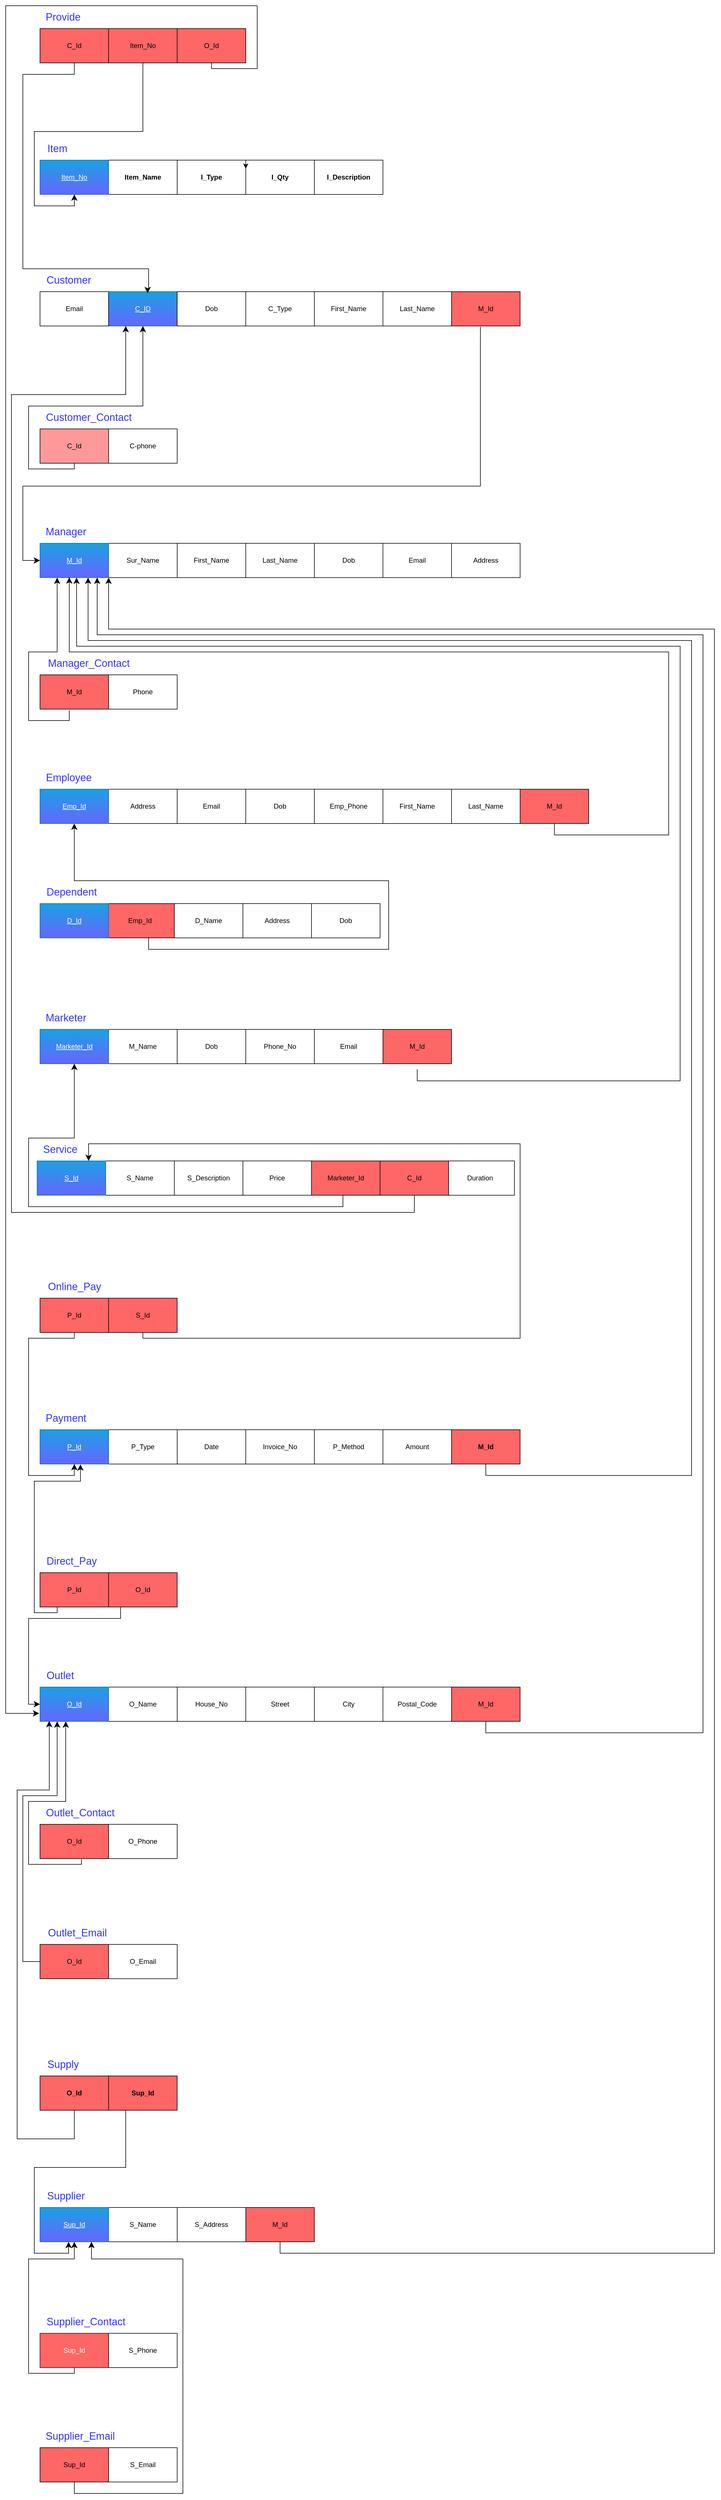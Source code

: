 <mxfile version="21.6.8" type="device">
  <diagram name="Page-1" id="z6FV8i_VW9xcOQngMTFC">
    <mxGraphModel dx="1577" dy="2951" grid="1" gridSize="10" guides="1" tooltips="1" connect="1" arrows="1" fold="1" page="1" pageScale="1" pageWidth="850" pageHeight="1100" math="0" shadow="0">
      <root>
        <mxCell id="0" />
        <mxCell id="1" parent="0" />
        <mxCell id="iODqSjRYQpv7o8orPfvo-1" value="Item_No" style="rounded=0;whiteSpace=wrap;html=1;fillColor=#FF6666;" parent="1" vertex="1">
          <mxGeometry x="280" y="-2100" width="120" height="60" as="geometry" />
        </mxCell>
        <mxCell id="iODqSjRYQpv7o8orPfvo-2" value="O_Id" style="rounded=0;whiteSpace=wrap;html=1;fillColor=#FF6666;" parent="1" vertex="1">
          <mxGeometry x="400" y="-2100" width="120" height="60" as="geometry" />
        </mxCell>
        <mxCell id="iODqSjRYQpv7o8orPfvo-3" value="C_Id" style="rounded=0;whiteSpace=wrap;html=1;fillColor=#FF6666;" parent="1" vertex="1">
          <mxGeometry x="160" y="-2100" width="120" height="60" as="geometry" />
        </mxCell>
        <mxCell id="iODqSjRYQpv7o8orPfvo-4" value="&lt;font color=&quot;#3333ff&quot; style=&quot;font-size: 18px;&quot;&gt;Provide&lt;/font&gt;" style="text;html=1;align=center;verticalAlign=middle;resizable=0;points=[];autosize=1;strokeColor=none;fillColor=none;" parent="1" vertex="1">
          <mxGeometry x="160" y="-2140" width="80" height="40" as="geometry" />
        </mxCell>
        <mxCell id="iODqSjRYQpv7o8orPfvo-5" value="Item_Name" style="rounded=0;whiteSpace=wrap;html=1;fontStyle=1" parent="1" vertex="1">
          <mxGeometry x="280" y="-1870" width="120" height="60" as="geometry" />
        </mxCell>
        <mxCell id="iODqSjRYQpv7o8orPfvo-6" value="I_Type" style="rounded=0;whiteSpace=wrap;html=1;fontStyle=1" parent="1" vertex="1">
          <mxGeometry x="400" y="-1870" width="120" height="60" as="geometry" />
        </mxCell>
        <mxCell id="iODqSjRYQpv7o8orPfvo-7" value="I_Qty" style="rounded=0;whiteSpace=wrap;html=1;fontStyle=1" parent="1" vertex="1">
          <mxGeometry x="520" y="-1870" width="120" height="60" as="geometry" />
        </mxCell>
        <mxCell id="iODqSjRYQpv7o8orPfvo-8" value="I_Description" style="rounded=0;whiteSpace=wrap;html=1;fontStyle=1" parent="1" vertex="1">
          <mxGeometry x="640" y="-1870" width="120" height="60" as="geometry" />
        </mxCell>
        <mxCell id="iODqSjRYQpv7o8orPfvo-9" style="edgeStyle=orthogonalEdgeStyle;rounded=0;orthogonalLoop=1;jettySize=auto;html=1;exitX=1;exitY=0;exitDx=0;exitDy=0;entryX=1;entryY=0.25;entryDx=0;entryDy=0;" parent="1" source="iODqSjRYQpv7o8orPfvo-6" target="iODqSjRYQpv7o8orPfvo-6" edge="1">
          <mxGeometry relative="1" as="geometry" />
        </mxCell>
        <mxCell id="iODqSjRYQpv7o8orPfvo-10" value="Item_No" style="rounded=0;whiteSpace=wrap;html=1;fillColor=#1ba1e2;fontColor=#ffffff;strokeColor=#006EAF;gradientColor=#6666FF;fontStyle=4" parent="1" vertex="1">
          <mxGeometry x="160" y="-1870" width="120" height="60" as="geometry" />
        </mxCell>
        <mxCell id="iODqSjRYQpv7o8orPfvo-11" value="&lt;font color=&quot;#3333ff&quot; style=&quot;font-size: 18px;&quot;&gt;Item&lt;/font&gt;" style="text;html=1;align=center;verticalAlign=middle;resizable=0;points=[];autosize=1;strokeColor=none;fillColor=none;" parent="1" vertex="1">
          <mxGeometry x="160" y="-1910" width="60" height="40" as="geometry" />
        </mxCell>
        <mxCell id="iODqSjRYQpv7o8orPfvo-12" value="C_ID" style="rounded=0;whiteSpace=wrap;html=1;fillColor=#1ba1e2;fontColor=#ffffff;strokeColor=#006EAF;gradientColor=#6666FF;fontStyle=4" parent="1" vertex="1">
          <mxGeometry x="280" y="-1640" width="120" height="60" as="geometry" />
        </mxCell>
        <mxCell id="iODqSjRYQpv7o8orPfvo-13" value="Email" style="rounded=0;whiteSpace=wrap;html=1;" parent="1" vertex="1">
          <mxGeometry x="160" y="-1640" width="120" height="60" as="geometry" />
        </mxCell>
        <mxCell id="iODqSjRYQpv7o8orPfvo-14" value="Dob" style="rounded=0;whiteSpace=wrap;html=1;" parent="1" vertex="1">
          <mxGeometry x="400" y="-1640" width="120" height="60" as="geometry" />
        </mxCell>
        <mxCell id="iODqSjRYQpv7o8orPfvo-15" value="C_Type" style="rounded=0;whiteSpace=wrap;html=1;" parent="1" vertex="1">
          <mxGeometry x="520" y="-1640" width="120" height="60" as="geometry" />
        </mxCell>
        <mxCell id="iODqSjRYQpv7o8orPfvo-16" value="First_Name" style="rounded=0;whiteSpace=wrap;html=1;" parent="1" vertex="1">
          <mxGeometry x="640" y="-1640" width="120" height="60" as="geometry" />
        </mxCell>
        <mxCell id="iODqSjRYQpv7o8orPfvo-17" value="Last_Name" style="rounded=0;whiteSpace=wrap;html=1;" parent="1" vertex="1">
          <mxGeometry x="760" y="-1640" width="120" height="60" as="geometry" />
        </mxCell>
        <mxCell id="iODqSjRYQpv7o8orPfvo-18" value="M_Id" style="rounded=0;whiteSpace=wrap;html=1;fillColor=#FF6666;" parent="1" vertex="1">
          <mxGeometry x="880" y="-1640" width="120" height="60" as="geometry" />
        </mxCell>
        <mxCell id="iODqSjRYQpv7o8orPfvo-19" value="&lt;font color=&quot;#3333ff&quot; style=&quot;font-size: 18px;&quot;&gt;Customer&lt;/font&gt;" style="text;html=1;align=center;verticalAlign=middle;resizable=0;points=[];autosize=1;strokeColor=none;fillColor=none;" parent="1" vertex="1">
          <mxGeometry x="160" y="-1680" width="100" height="40" as="geometry" />
        </mxCell>
        <mxCell id="iODqSjRYQpv7o8orPfvo-20" value="C-phone" style="rounded=0;whiteSpace=wrap;html=1;" parent="1" vertex="1">
          <mxGeometry x="280" y="-1400" width="120" height="60" as="geometry" />
        </mxCell>
        <mxCell id="iODqSjRYQpv7o8orPfvo-21" value="&lt;font color=&quot;#3333ff&quot; style=&quot;font-size: 18px;&quot;&gt;Customer_Contact&lt;/font&gt;" style="text;html=1;align=center;verticalAlign=middle;resizable=0;points=[];autosize=1;strokeColor=none;fillColor=none;" parent="1" vertex="1">
          <mxGeometry x="160" y="-1440" width="170" height="40" as="geometry" />
        </mxCell>
        <mxCell id="iODqSjRYQpv7o8orPfvo-22" value="C_Id" style="rounded=0;whiteSpace=wrap;html=1;fillColor=#FF9999;" parent="1" vertex="1">
          <mxGeometry x="160" y="-1400" width="120" height="60" as="geometry" />
        </mxCell>
        <mxCell id="iODqSjRYQpv7o8orPfvo-23" value="Sur_Name" style="rounded=0;whiteSpace=wrap;html=1;" parent="1" vertex="1">
          <mxGeometry x="280" y="-1200" width="120" height="60" as="geometry" />
        </mxCell>
        <mxCell id="iODqSjRYQpv7o8orPfvo-24" value="First_Name" style="rounded=0;whiteSpace=wrap;html=1;" parent="1" vertex="1">
          <mxGeometry x="400" y="-1200" width="120" height="60" as="geometry" />
        </mxCell>
        <mxCell id="iODqSjRYQpv7o8orPfvo-25" value="Last_Name" style="rounded=0;whiteSpace=wrap;html=1;" parent="1" vertex="1">
          <mxGeometry x="520" y="-1200" width="120" height="60" as="geometry" />
        </mxCell>
        <mxCell id="iODqSjRYQpv7o8orPfvo-26" value="Dob" style="rounded=0;whiteSpace=wrap;html=1;" parent="1" vertex="1">
          <mxGeometry x="640" y="-1200" width="120" height="60" as="geometry" />
        </mxCell>
        <mxCell id="iODqSjRYQpv7o8orPfvo-27" value="Email" style="rounded=0;whiteSpace=wrap;html=1;" parent="1" vertex="1">
          <mxGeometry x="760" y="-1200" width="120" height="60" as="geometry" />
        </mxCell>
        <mxCell id="iODqSjRYQpv7o8orPfvo-28" value="Address" style="rounded=0;whiteSpace=wrap;html=1;" parent="1" vertex="1">
          <mxGeometry x="880" y="-1200" width="120" height="60" as="geometry" />
        </mxCell>
        <mxCell id="iODqSjRYQpv7o8orPfvo-29" value="&lt;font color=&quot;#3333ff&quot; style=&quot;font-size: 18px;&quot;&gt;Manager&lt;/font&gt;" style="text;html=1;align=center;verticalAlign=middle;resizable=0;points=[];autosize=1;strokeColor=none;fillColor=none;" parent="1" vertex="1">
          <mxGeometry x="160" y="-1240" width="90" height="40" as="geometry" />
        </mxCell>
        <mxCell id="iODqSjRYQpv7o8orPfvo-30" value="M_Id" style="rounded=0;whiteSpace=wrap;html=1;fillColor=#1ba1e2;fontColor=#ffffff;strokeColor=#006EAF;gradientColor=#6666FF;fontStyle=4" parent="1" vertex="1">
          <mxGeometry x="160" y="-1200" width="120" height="60" as="geometry" />
        </mxCell>
        <mxCell id="iODqSjRYQpv7o8orPfvo-31" value="Phone" style="rounded=0;whiteSpace=wrap;html=1;" parent="1" vertex="1">
          <mxGeometry x="280" y="-970" width="120" height="60" as="geometry" />
        </mxCell>
        <mxCell id="iODqSjRYQpv7o8orPfvo-32" value="M_Id" style="rounded=0;whiteSpace=wrap;html=1;fillColor=#FF6666;" parent="1" vertex="1">
          <mxGeometry x="160" y="-970" width="120" height="60" as="geometry" />
        </mxCell>
        <mxCell id="iODqSjRYQpv7o8orPfvo-33" value="&lt;font color=&quot;#3333ff&quot; style=&quot;font-size: 18px;&quot;&gt;Manager_Contact&lt;/font&gt;" style="text;html=1;align=center;verticalAlign=middle;resizable=0;points=[];autosize=1;strokeColor=none;fillColor=none;" parent="1" vertex="1">
          <mxGeometry x="160" y="-1010" width="170" height="40" as="geometry" />
        </mxCell>
        <mxCell id="iODqSjRYQpv7o8orPfvo-34" value="Emp_Id" style="rounded=0;whiteSpace=wrap;html=1;fillColor=#FF6666;" parent="1" vertex="1">
          <mxGeometry x="275" y="-570" width="120" height="60" as="geometry" />
        </mxCell>
        <mxCell id="iODqSjRYQpv7o8orPfvo-35" value="D_Name" style="rounded=0;whiteSpace=wrap;html=1;" parent="1" vertex="1">
          <mxGeometry x="395" y="-570" width="120" height="60" as="geometry" />
        </mxCell>
        <mxCell id="iODqSjRYQpv7o8orPfvo-36" value="Address" style="rounded=0;whiteSpace=wrap;html=1;" parent="1" vertex="1">
          <mxGeometry x="515" y="-570" width="120" height="60" as="geometry" />
        </mxCell>
        <mxCell id="iODqSjRYQpv7o8orPfvo-37" value="Dob" style="rounded=0;whiteSpace=wrap;html=1;" parent="1" vertex="1">
          <mxGeometry x="635" y="-570" width="120" height="60" as="geometry" />
        </mxCell>
        <mxCell id="iODqSjRYQpv7o8orPfvo-38" value="Address" style="rounded=0;whiteSpace=wrap;html=1;" parent="1" vertex="1">
          <mxGeometry x="280" y="-770" width="120" height="60" as="geometry" />
        </mxCell>
        <mxCell id="iODqSjRYQpv7o8orPfvo-39" value="Email" style="rounded=0;whiteSpace=wrap;html=1;" parent="1" vertex="1">
          <mxGeometry x="400" y="-770" width="120" height="60" as="geometry" />
        </mxCell>
        <mxCell id="iODqSjRYQpv7o8orPfvo-41" value="Dob" style="rounded=0;whiteSpace=wrap;html=1;" parent="1" vertex="1">
          <mxGeometry x="520" y="-770" width="120" height="60" as="geometry" />
        </mxCell>
        <mxCell id="iODqSjRYQpv7o8orPfvo-42" value="Emp_Phone" style="rounded=0;whiteSpace=wrap;html=1;" parent="1" vertex="1">
          <mxGeometry x="640" y="-770" width="120" height="60" as="geometry" />
        </mxCell>
        <mxCell id="iODqSjRYQpv7o8orPfvo-43" value="First_Name" style="rounded=0;whiteSpace=wrap;html=1;" parent="1" vertex="1">
          <mxGeometry x="760" y="-770" width="120" height="60" as="geometry" />
        </mxCell>
        <mxCell id="iODqSjRYQpv7o8orPfvo-44" value="Last_Name" style="rounded=0;whiteSpace=wrap;html=1;" parent="1" vertex="1">
          <mxGeometry x="880" y="-770" width="120" height="60" as="geometry" />
        </mxCell>
        <mxCell id="iODqSjRYQpv7o8orPfvo-45" value="Emp_Id" style="rounded=0;whiteSpace=wrap;html=1;fillColor=#1ba1e2;fontColor=#ffffff;strokeColor=#006EAF;gradientColor=#6666FF;fontStyle=4" parent="1" vertex="1">
          <mxGeometry x="160" y="-770" width="120" height="60" as="geometry" />
        </mxCell>
        <mxCell id="iODqSjRYQpv7o8orPfvo-46" value="M_Id" style="rounded=0;whiteSpace=wrap;html=1;gradientColor=#FF6666;fillColor=#FF6666;" parent="1" vertex="1">
          <mxGeometry x="1000" y="-770" width="120" height="60" as="geometry" />
        </mxCell>
        <mxCell id="iODqSjRYQpv7o8orPfvo-47" value="D_Id" style="rounded=0;whiteSpace=wrap;html=1;fillColor=#1ba1e2;fontColor=#ffffff;strokeColor=#006EAF;gradientColor=#6666FF;fontStyle=4" parent="1" vertex="1">
          <mxGeometry x="160" y="-570" width="120" height="60" as="geometry" />
        </mxCell>
        <mxCell id="iODqSjRYQpv7o8orPfvo-48" value="&lt;font color=&quot;#3333ff&quot; style=&quot;font-size: 18px;&quot;&gt;Dependent&lt;/font&gt;" style="text;html=1;align=center;verticalAlign=middle;resizable=0;points=[];autosize=1;strokeColor=none;fillColor=none;" parent="1" vertex="1">
          <mxGeometry x="160" y="-610" width="110" height="40" as="geometry" />
        </mxCell>
        <mxCell id="iODqSjRYQpv7o8orPfvo-49" value="M_Name" style="rounded=0;whiteSpace=wrap;html=1;" parent="1" vertex="1">
          <mxGeometry x="280" y="-350" width="120" height="60" as="geometry" />
        </mxCell>
        <mxCell id="iODqSjRYQpv7o8orPfvo-50" value="Dob" style="rounded=0;whiteSpace=wrap;html=1;" parent="1" vertex="1">
          <mxGeometry x="400" y="-350" width="120" height="60" as="geometry" />
        </mxCell>
        <mxCell id="iODqSjRYQpv7o8orPfvo-51" value="Phone_No" style="rounded=0;whiteSpace=wrap;html=1;" parent="1" vertex="1">
          <mxGeometry x="520" y="-350" width="120" height="60" as="geometry" />
        </mxCell>
        <mxCell id="iODqSjRYQpv7o8orPfvo-52" value="Email" style="rounded=0;whiteSpace=wrap;html=1;" parent="1" vertex="1">
          <mxGeometry x="640" y="-350" width="120" height="60" as="geometry" />
        </mxCell>
        <mxCell id="iODqSjRYQpv7o8orPfvo-53" value="M_Id" style="rounded=0;whiteSpace=wrap;html=1;fillColor=#FF6666;" parent="1" vertex="1">
          <mxGeometry x="760" y="-350" width="120" height="60" as="geometry" />
        </mxCell>
        <mxCell id="iODqSjRYQpv7o8orPfvo-54" value="&lt;font color=&quot;#3333ff&quot; style=&quot;font-size: 18px;&quot;&gt;Marketer&lt;/font&gt;" style="text;html=1;align=center;verticalAlign=middle;resizable=0;points=[];autosize=1;strokeColor=none;fillColor=none;" parent="1" vertex="1">
          <mxGeometry x="160" y="-390" width="90" height="40" as="geometry" />
        </mxCell>
        <mxCell id="iODqSjRYQpv7o8orPfvo-55" value="Marketer_Id" style="rounded=0;whiteSpace=wrap;html=1;fillColor=#1ba1e2;fontColor=#ffffff;strokeColor=#006EAF;gradientColor=#6666FF;fontStyle=4" parent="1" vertex="1">
          <mxGeometry x="160" y="-350" width="120" height="60" as="geometry" />
        </mxCell>
        <mxCell id="iODqSjRYQpv7o8orPfvo-62" value="S_Name" style="rounded=0;whiteSpace=wrap;html=1;" parent="1" vertex="1">
          <mxGeometry x="275" y="-120" width="120" height="60" as="geometry" />
        </mxCell>
        <mxCell id="iODqSjRYQpv7o8orPfvo-63" value="S_Description" style="rounded=0;whiteSpace=wrap;html=1;" parent="1" vertex="1">
          <mxGeometry x="395" y="-120" width="120" height="60" as="geometry" />
        </mxCell>
        <mxCell id="iODqSjRYQpv7o8orPfvo-64" value="Price" style="rounded=0;whiteSpace=wrap;html=1;" parent="1" vertex="1">
          <mxGeometry x="515" y="-120" width="120" height="60" as="geometry" />
        </mxCell>
        <mxCell id="iODqSjRYQpv7o8orPfvo-65" value="Duration" style="rounded=0;whiteSpace=wrap;html=1;" parent="1" vertex="1">
          <mxGeometry x="870" y="-120" width="120" height="60" as="geometry" />
        </mxCell>
        <mxCell id="iODqSjRYQpv7o8orPfvo-66" value="Marketer_Id" style="rounded=0;whiteSpace=wrap;html=1;fillColor=#FF6666;" parent="1" vertex="1">
          <mxGeometry x="635" y="-120" width="120" height="60" as="geometry" />
        </mxCell>
        <mxCell id="iODqSjRYQpv7o8orPfvo-67" value="S_Id" style="rounded=0;whiteSpace=wrap;html=1;fillColor=#1ba1e2;fontColor=#ffffff;strokeColor=#006EAF;gradientColor=#6666FF;fontStyle=4" parent="1" vertex="1">
          <mxGeometry x="155" y="-120" width="120" height="60" as="geometry" />
        </mxCell>
        <mxCell id="iODqSjRYQpv7o8orPfvo-68" value="&lt;font color=&quot;#3333ff&quot; style=&quot;font-size: 18px;&quot;&gt;Service&lt;/font&gt;" style="text;html=1;align=center;verticalAlign=middle;resizable=0;points=[];autosize=1;strokeColor=none;fillColor=none;" parent="1" vertex="1">
          <mxGeometry x="155" y="-160" width="80" height="40" as="geometry" />
        </mxCell>
        <mxCell id="iODqSjRYQpv7o8orPfvo-69" value="C_Id" style="rounded=0;whiteSpace=wrap;html=1;fillColor=#FF6666;" parent="1" vertex="1">
          <mxGeometry x="755" y="-120" width="120" height="60" as="geometry" />
        </mxCell>
        <mxCell id="iODqSjRYQpv7o8orPfvo-70" value="P_Id" style="rounded=0;whiteSpace=wrap;html=1;fillColor=#FF6666;" parent="1" vertex="1">
          <mxGeometry x="160" y="120" width="120" height="60" as="geometry" />
        </mxCell>
        <mxCell id="iODqSjRYQpv7o8orPfvo-71" value="S_Id" style="rounded=0;whiteSpace=wrap;html=1;fillColor=#FF6666;" parent="1" vertex="1">
          <mxGeometry x="280" y="120" width="120" height="60" as="geometry" />
        </mxCell>
        <mxCell id="iODqSjRYQpv7o8orPfvo-72" value="&lt;font color=&quot;#3333ff&quot; style=&quot;font-size: 18px;&quot;&gt;Online_Pay&lt;/font&gt;" style="text;html=1;align=center;verticalAlign=middle;resizable=0;points=[];autosize=1;strokeColor=none;fillColor=none;" parent="1" vertex="1">
          <mxGeometry x="160" y="80" width="120" height="40" as="geometry" />
        </mxCell>
        <mxCell id="iODqSjRYQpv7o8orPfvo-73" value="P_Type" style="rounded=0;whiteSpace=wrap;html=1;" parent="1" vertex="1">
          <mxGeometry x="280" y="350" width="120" height="60" as="geometry" />
        </mxCell>
        <mxCell id="iODqSjRYQpv7o8orPfvo-74" value="Date" style="rounded=0;whiteSpace=wrap;html=1;" parent="1" vertex="1">
          <mxGeometry x="400" y="350" width="120" height="60" as="geometry" />
        </mxCell>
        <mxCell id="iODqSjRYQpv7o8orPfvo-75" value="Invoice_No" style="rounded=0;whiteSpace=wrap;html=1;" parent="1" vertex="1">
          <mxGeometry x="520" y="350" width="120" height="60" as="geometry" />
        </mxCell>
        <mxCell id="iODqSjRYQpv7o8orPfvo-76" value="P_Method" style="rounded=0;whiteSpace=wrap;html=1;" parent="1" vertex="1">
          <mxGeometry x="640" y="350" width="120" height="60" as="geometry" />
        </mxCell>
        <mxCell id="iODqSjRYQpv7o8orPfvo-77" value="Amount" style="rounded=0;whiteSpace=wrap;html=1;" parent="1" vertex="1">
          <mxGeometry x="760" y="350" width="120" height="60" as="geometry" />
        </mxCell>
        <mxCell id="iODqSjRYQpv7o8orPfvo-78" value="&lt;font color=&quot;#3333ff&quot; style=&quot;font-size: 18px;&quot;&gt;Payment&lt;/font&gt;" style="text;html=1;align=center;verticalAlign=middle;resizable=0;points=[];autosize=1;strokeColor=none;fillColor=none;" parent="1" vertex="1">
          <mxGeometry x="160" y="310" width="90" height="40" as="geometry" />
        </mxCell>
        <mxCell id="iODqSjRYQpv7o8orPfvo-79" value="P_Id" style="rounded=0;whiteSpace=wrap;html=1;fillColor=#1ba1e2;fontColor=#ffffff;strokeColor=#006EAF;gradientColor=#6666FF;fontStyle=4" parent="1" vertex="1">
          <mxGeometry x="160" y="350" width="120" height="60" as="geometry" />
        </mxCell>
        <mxCell id="iODqSjRYQpv7o8orPfvo-80" value="M_Id" style="rounded=0;whiteSpace=wrap;html=1;fontStyle=1;fillColor=#FF6666;" parent="1" vertex="1">
          <mxGeometry x="880" y="350" width="120" height="60" as="geometry" />
        </mxCell>
        <mxCell id="iODqSjRYQpv7o8orPfvo-81" value="P_Id" style="rounded=0;whiteSpace=wrap;html=1;fillColor=#FF6666;" parent="1" vertex="1">
          <mxGeometry x="160" y="600" width="120" height="60" as="geometry" />
        </mxCell>
        <mxCell id="iODqSjRYQpv7o8orPfvo-82" value="O_Id" style="rounded=0;whiteSpace=wrap;html=1;fillColor=#FF6666;" parent="1" vertex="1">
          <mxGeometry x="280" y="600" width="120" height="60" as="geometry" />
        </mxCell>
        <mxCell id="iODqSjRYQpv7o8orPfvo-83" value="&lt;font color=&quot;#3333ff&quot; style=&quot;font-size: 18px;&quot;&gt;Direct_Pay&lt;/font&gt;" style="text;html=1;align=center;verticalAlign=middle;resizable=0;points=[];autosize=1;strokeColor=none;fillColor=none;" parent="1" vertex="1">
          <mxGeometry x="160" y="560" width="110" height="40" as="geometry" />
        </mxCell>
        <mxCell id="iODqSjRYQpv7o8orPfvo-84" value="O_Name" style="rounded=0;whiteSpace=wrap;html=1;" parent="1" vertex="1">
          <mxGeometry x="280" y="800" width="120" height="60" as="geometry" />
        </mxCell>
        <mxCell id="iODqSjRYQpv7o8orPfvo-85" value="House_No" style="rounded=0;whiteSpace=wrap;html=1;" parent="1" vertex="1">
          <mxGeometry x="400" y="800" width="120" height="60" as="geometry" />
        </mxCell>
        <mxCell id="iODqSjRYQpv7o8orPfvo-86" value="Street" style="rounded=0;whiteSpace=wrap;html=1;" parent="1" vertex="1">
          <mxGeometry x="520" y="800" width="120" height="60" as="geometry" />
        </mxCell>
        <mxCell id="iODqSjRYQpv7o8orPfvo-87" value="City" style="rounded=0;whiteSpace=wrap;html=1;" parent="1" vertex="1">
          <mxGeometry x="640" y="800" width="120" height="60" as="geometry" />
        </mxCell>
        <mxCell id="iODqSjRYQpv7o8orPfvo-88" value="Postal_Code" style="rounded=0;whiteSpace=wrap;html=1;" parent="1" vertex="1">
          <mxGeometry x="760" y="800" width="120" height="60" as="geometry" />
        </mxCell>
        <mxCell id="iODqSjRYQpv7o8orPfvo-89" value="M_Id" style="rounded=0;whiteSpace=wrap;html=1;fillColor=#FF6666;" parent="1" vertex="1">
          <mxGeometry x="880" y="800" width="120" height="60" as="geometry" />
        </mxCell>
        <mxCell id="iODqSjRYQpv7o8orPfvo-90" value="O_Id" style="rounded=0;whiteSpace=wrap;html=1;fillColor=#1ba1e2;fontColor=#ffffff;strokeColor=#006EAF;gradientColor=#6666FF;fontStyle=4" parent="1" vertex="1">
          <mxGeometry x="160" y="800" width="120" height="60" as="geometry" />
        </mxCell>
        <mxCell id="iODqSjRYQpv7o8orPfvo-91" value="&lt;font color=&quot;#3333ff&quot; style=&quot;font-size: 18px;&quot;&gt;Outlet&lt;/font&gt;" style="text;html=1;align=center;verticalAlign=middle;resizable=0;points=[];autosize=1;strokeColor=none;fillColor=none;" parent="1" vertex="1">
          <mxGeometry x="160" y="760" width="70" height="40" as="geometry" />
        </mxCell>
        <mxCell id="iODqSjRYQpv7o8orPfvo-92" value="O_Phone" style="rounded=0;whiteSpace=wrap;html=1;" parent="1" vertex="1">
          <mxGeometry x="280" y="1040" width="120" height="60" as="geometry" />
        </mxCell>
        <mxCell id="iODqSjRYQpv7o8orPfvo-93" value="O_Email" style="rounded=0;whiteSpace=wrap;html=1;" parent="1" vertex="1">
          <mxGeometry x="280" y="1250" width="120" height="60" as="geometry" />
        </mxCell>
        <mxCell id="iODqSjRYQpv7o8orPfvo-94" value="&lt;font color=&quot;#3333ff&quot; style=&quot;font-size: 18px;&quot;&gt;Outlet_Contact&lt;/font&gt;" style="text;html=1;align=center;verticalAlign=middle;resizable=0;points=[];autosize=1;strokeColor=none;fillColor=none;" parent="1" vertex="1">
          <mxGeometry x="160" y="1000" width="140" height="40" as="geometry" />
        </mxCell>
        <mxCell id="iODqSjRYQpv7o8orPfvo-95" value="&lt;font color=&quot;#3333ff&quot; style=&quot;font-size: 18px;&quot;&gt;Outlet_Email&lt;/font&gt;" style="text;html=1;align=center;verticalAlign=middle;resizable=0;points=[];autosize=1;strokeColor=none;fillColor=none;" parent="1" vertex="1">
          <mxGeometry x="160" y="1210" width="130" height="40" as="geometry" />
        </mxCell>
        <mxCell id="iODqSjRYQpv7o8orPfvo-96" value="O_Id" style="rounded=0;whiteSpace=wrap;html=1;fillColor=#FF6666;" parent="1" vertex="1">
          <mxGeometry x="160" y="1040" width="120" height="60" as="geometry" />
        </mxCell>
        <mxCell id="iODqSjRYQpv7o8orPfvo-97" value="O_Id" style="rounded=0;whiteSpace=wrap;html=1;fillColor=#FF6666;" parent="1" vertex="1">
          <mxGeometry x="160" y="1250" width="120" height="60" as="geometry" />
        </mxCell>
        <mxCell id="iODqSjRYQpv7o8orPfvo-98" value="O_Id" style="rounded=0;whiteSpace=wrap;html=1;fontStyle=1;fillColor=#FF6666;" parent="1" vertex="1">
          <mxGeometry x="160" y="1480" width="120" height="60" as="geometry" />
        </mxCell>
        <mxCell id="iODqSjRYQpv7o8orPfvo-99" value="Sup_Id" style="rounded=0;whiteSpace=wrap;html=1;fontStyle=1;fillColor=#FF6666;" parent="1" vertex="1">
          <mxGeometry x="280" y="1480" width="120" height="60" as="geometry" />
        </mxCell>
        <mxCell id="iODqSjRYQpv7o8orPfvo-100" value="&lt;font color=&quot;#3333ff&quot; style=&quot;font-size: 18px;&quot;&gt;Supply&lt;/font&gt;" style="text;html=1;align=center;verticalAlign=middle;resizable=0;points=[];autosize=1;strokeColor=none;fillColor=none;" parent="1" vertex="1">
          <mxGeometry x="160" y="1440" width="80" height="40" as="geometry" />
        </mxCell>
        <mxCell id="iODqSjRYQpv7o8orPfvo-101" value="S_Name" style="rounded=0;whiteSpace=wrap;html=1;" parent="1" vertex="1">
          <mxGeometry x="280" y="1710" width="120" height="60" as="geometry" />
        </mxCell>
        <mxCell id="iODqSjRYQpv7o8orPfvo-102" value="S_Address" style="rounded=0;whiteSpace=wrap;html=1;" parent="1" vertex="1">
          <mxGeometry x="400" y="1710" width="120" height="60" as="geometry" />
        </mxCell>
        <mxCell id="iODqSjRYQpv7o8orPfvo-103" value="M_Id" style="rounded=0;whiteSpace=wrap;html=1;fillColor=#FF6666;" parent="1" vertex="1">
          <mxGeometry x="520" y="1710" width="120" height="60" as="geometry" />
        </mxCell>
        <mxCell id="iODqSjRYQpv7o8orPfvo-104" value="Sup_Id" style="rounded=0;whiteSpace=wrap;html=1;fillColor=#1ba1e2;fontColor=#ffffff;strokeColor=#006EAF;gradientColor=#6666FF;fontStyle=4" parent="1" vertex="1">
          <mxGeometry x="160" y="1710" width="120" height="60" as="geometry" />
        </mxCell>
        <mxCell id="iODqSjRYQpv7o8orPfvo-105" value="&lt;font color=&quot;#3333ff&quot; style=&quot;font-size: 18px;&quot;&gt;Supplier&lt;/font&gt;" style="text;html=1;align=center;verticalAlign=middle;resizable=0;points=[];autosize=1;strokeColor=none;fillColor=none;" parent="1" vertex="1">
          <mxGeometry x="160" y="1670" width="90" height="40" as="geometry" />
        </mxCell>
        <mxCell id="iODqSjRYQpv7o8orPfvo-106" value="Sup_Id" style="rounded=0;whiteSpace=wrap;html=1;fillColor=#FF6666;fontColor=#ffffff;strokeColor=#660000;" parent="1" vertex="1">
          <mxGeometry x="160" y="1930" width="120" height="60" as="geometry" />
        </mxCell>
        <mxCell id="iODqSjRYQpv7o8orPfvo-107" value="S_Phone" style="rounded=0;whiteSpace=wrap;html=1;" parent="1" vertex="1">
          <mxGeometry x="280" y="1930" width="120" height="60" as="geometry" />
        </mxCell>
        <mxCell id="iODqSjRYQpv7o8orPfvo-108" value="Sup_Id" style="rounded=0;whiteSpace=wrap;html=1;fillColor=#FF6666;" parent="1" vertex="1">
          <mxGeometry x="160" y="2130" width="120" height="60" as="geometry" />
        </mxCell>
        <mxCell id="iODqSjRYQpv7o8orPfvo-109" value="S_Email" style="rounded=0;whiteSpace=wrap;html=1;" parent="1" vertex="1">
          <mxGeometry x="280" y="2130" width="120" height="60" as="geometry" />
        </mxCell>
        <mxCell id="iODqSjRYQpv7o8orPfvo-110" value="&lt;font color=&quot;#3333ff&quot; style=&quot;font-size: 18px;&quot;&gt;Supplier_Contact&lt;/font&gt;" style="text;html=1;align=center;verticalAlign=middle;resizable=0;points=[];autosize=1;strokeColor=none;fillColor=none;" parent="1" vertex="1">
          <mxGeometry x="160" y="1890" width="160" height="40" as="geometry" />
        </mxCell>
        <mxCell id="iODqSjRYQpv7o8orPfvo-111" value="&lt;font color=&quot;#3333ff&quot; style=&quot;font-size: 18px;&quot;&gt;Supplier_Email&lt;/font&gt;" style="text;html=1;align=center;verticalAlign=middle;resizable=0;points=[];autosize=1;strokeColor=none;fillColor=none;" parent="1" vertex="1">
          <mxGeometry x="160" y="2090" width="140" height="40" as="geometry" />
        </mxCell>
        <mxCell id="iODqSjRYQpv7o8orPfvo-114" value="" style="edgeStyle=segmentEdgeStyle;endArrow=classic;html=1;curved=0;rounded=0;endSize=8;startSize=8;entryX=0.5;entryY=1;entryDx=0;entryDy=0;exitX=0.5;exitY=1;exitDx=0;exitDy=0;" parent="1" source="iODqSjRYQpv7o8orPfvo-1" target="iODqSjRYQpv7o8orPfvo-10" edge="1">
          <mxGeometry width="50" height="50" relative="1" as="geometry">
            <mxPoint x="330" y="-1700" as="sourcePoint" />
            <mxPoint x="380" y="-1750" as="targetPoint" />
            <Array as="points">
              <mxPoint x="340" y="-1920" />
              <mxPoint x="150" y="-1920" />
              <mxPoint x="150" y="-1790" />
              <mxPoint x="220" y="-1790" />
            </Array>
          </mxGeometry>
        </mxCell>
        <mxCell id="iODqSjRYQpv7o8orPfvo-115" value="" style="edgeStyle=segmentEdgeStyle;endArrow=classic;html=1;curved=0;rounded=0;endSize=8;startSize=8;exitX=0.5;exitY=1;exitDx=0;exitDy=0;entryX=0.569;entryY=0.044;entryDx=0;entryDy=0;entryPerimeter=0;" parent="1" source="iODqSjRYQpv7o8orPfvo-3" target="iODqSjRYQpv7o8orPfvo-12" edge="1">
          <mxGeometry width="50" height="50" relative="1" as="geometry">
            <mxPoint x="480" y="-1660" as="sourcePoint" />
            <mxPoint x="350" y="-1580" as="targetPoint" />
            <Array as="points">
              <mxPoint x="220" y="-2020" />
              <mxPoint x="130" y="-2020" />
              <mxPoint x="130" y="-1680" />
              <mxPoint x="350" y="-1680" />
              <mxPoint x="350" y="-1642" />
              <mxPoint x="348" y="-1642" />
            </Array>
          </mxGeometry>
        </mxCell>
        <mxCell id="iODqSjRYQpv7o8orPfvo-123" value="" style="edgeStyle=segmentEdgeStyle;endArrow=classic;html=1;curved=0;rounded=0;endSize=8;startSize=8;entryX=-0.012;entryY=0.767;entryDx=0;entryDy=0;exitX=0.5;exitY=1;exitDx=0;exitDy=0;entryPerimeter=0;" parent="1" source="iODqSjRYQpv7o8orPfvo-2" target="iODqSjRYQpv7o8orPfvo-90" edge="1">
          <mxGeometry width="50" height="50" relative="1" as="geometry">
            <mxPoint x="1320" y="-945" as="sourcePoint" />
            <mxPoint x="660" y="1220" as="targetPoint" />
            <Array as="points">
              <mxPoint x="460" y="-2030" />
              <mxPoint x="540" y="-2030" />
              <mxPoint x="540" y="-2140" />
              <mxPoint x="100" y="-2140" />
              <mxPoint x="100" y="846" />
            </Array>
          </mxGeometry>
        </mxCell>
        <mxCell id="iODqSjRYQpv7o8orPfvo-126" value="" style="edgeStyle=segmentEdgeStyle;endArrow=classic;html=1;curved=0;rounded=0;endSize=8;startSize=8;exitX=0.5;exitY=1;exitDx=0;exitDy=0;entryX=0.5;entryY=1;entryDx=0;entryDy=0;" parent="1" source="iODqSjRYQpv7o8orPfvo-22" target="iODqSjRYQpv7o8orPfvo-12" edge="1">
          <mxGeometry width="50" height="50" relative="1" as="geometry">
            <mxPoint x="220" y="-1450" as="sourcePoint" />
            <mxPoint x="230" y="-1570" as="targetPoint" />
            <Array as="points">
              <mxPoint x="220" y="-1330" />
              <mxPoint x="140" y="-1330" />
              <mxPoint x="140" y="-1440" />
              <mxPoint x="340" y="-1440" />
            </Array>
          </mxGeometry>
        </mxCell>
        <mxCell id="iODqSjRYQpv7o8orPfvo-127" value="" style="edgeStyle=segmentEdgeStyle;endArrow=classic;html=1;curved=0;rounded=0;endSize=8;startSize=8;entryX=0.25;entryY=1;entryDx=0;entryDy=0;exitX=0.427;exitY=1.033;exitDx=0;exitDy=0;exitPerimeter=0;" parent="1" source="iODqSjRYQpv7o8orPfvo-32" target="iODqSjRYQpv7o8orPfvo-30" edge="1">
          <mxGeometry width="50" height="50" relative="1" as="geometry">
            <mxPoint x="80" y="-1010" as="sourcePoint" />
            <mxPoint x="130" y="-1060" as="targetPoint" />
            <Array as="points">
              <mxPoint x="211" y="-890" />
              <mxPoint x="140" y="-890" />
              <mxPoint x="140" y="-1010" />
              <mxPoint x="190" y="-1010" />
            </Array>
          </mxGeometry>
        </mxCell>
        <mxCell id="iODqSjRYQpv7o8orPfvo-128" value="" style="edgeStyle=segmentEdgeStyle;endArrow=classic;html=1;curved=0;rounded=0;endSize=8;startSize=8;entryX=0.427;entryY=0.992;entryDx=0;entryDy=0;entryPerimeter=0;exitX=0.5;exitY=1;exitDx=0;exitDy=0;" parent="1" source="iODqSjRYQpv7o8orPfvo-46" target="iODqSjRYQpv7o8orPfvo-30" edge="1">
          <mxGeometry width="50" height="50" relative="1" as="geometry">
            <mxPoint x="980" y="-850" as="sourcePoint" />
            <mxPoint x="530" y="-1050" as="targetPoint" />
            <Array as="points">
              <mxPoint x="1060" y="-690" />
              <mxPoint x="1260" y="-690" />
              <mxPoint x="1260" y="-1010" />
              <mxPoint x="211" y="-1010" />
            </Array>
          </mxGeometry>
        </mxCell>
        <mxCell id="iODqSjRYQpv7o8orPfvo-130" value="" style="edgeStyle=segmentEdgeStyle;endArrow=classic;html=1;curved=0;rounded=0;endSize=8;startSize=8;entryX=0.5;entryY=1;entryDx=0;entryDy=0;exitX=0.625;exitY=1;exitDx=0;exitDy=0;exitPerimeter=0;" parent="1" source="iODqSjRYQpv7o8orPfvo-34" target="iODqSjRYQpv7o8orPfvo-45" edge="1">
          <mxGeometry width="50" height="50" relative="1" as="geometry">
            <mxPoint x="280" y="-580" as="sourcePoint" />
            <mxPoint x="220" y="-700" as="targetPoint" />
            <Array as="points">
              <mxPoint x="350" y="-490" />
              <mxPoint x="770" y="-490" />
              <mxPoint x="770" y="-610" />
              <mxPoint x="220" y="-610" />
            </Array>
          </mxGeometry>
        </mxCell>
        <mxCell id="iODqSjRYQpv7o8orPfvo-131" value="" style="edgeStyle=segmentEdgeStyle;endArrow=classic;html=1;curved=0;rounded=0;endSize=8;startSize=8;exitX=0.5;exitY=1;exitDx=0;exitDy=0;entryX=0.533;entryY=1;entryDx=0;entryDy=0;entryPerimeter=0;" parent="1" target="iODqSjRYQpv7o8orPfvo-30" edge="1">
          <mxGeometry width="50" height="50" relative="1" as="geometry">
            <mxPoint x="820" y="-280" as="sourcePoint" />
            <mxPoint x="220" y="-1130" as="targetPoint" />
            <Array as="points">
              <mxPoint x="820" y="-260" />
              <mxPoint x="1280" y="-260" />
              <mxPoint x="1280" y="-1020" />
              <mxPoint x="224" y="-1020" />
            </Array>
          </mxGeometry>
        </mxCell>
        <mxCell id="iODqSjRYQpv7o8orPfvo-134" value="" style="edgeStyle=segmentEdgeStyle;endArrow=classic;html=1;curved=0;rounded=0;endSize=8;startSize=8;entryX=0.5;entryY=1;entryDx=0;entryDy=0;exitX=0.5;exitY=1;exitDx=0;exitDy=0;" parent="1" source="iODqSjRYQpv7o8orPfvo-66" target="iODqSjRYQpv7o8orPfvo-55" edge="1">
          <mxGeometry width="50" height="50" relative="1" as="geometry">
            <mxPoint x="830" y="-60" as="sourcePoint" />
            <mxPoint x="1100" y="-108.824" as="targetPoint" />
            <Array as="points">
              <mxPoint x="690" y="-60" />
              <mxPoint x="690" y="-40" />
              <mxPoint x="140" y="-40" />
              <mxPoint x="140" y="-160" />
              <mxPoint x="220" y="-160" />
            </Array>
          </mxGeometry>
        </mxCell>
        <mxCell id="iODqSjRYQpv7o8orPfvo-137" value="" style="edgeStyle=segmentEdgeStyle;endArrow=classic;html=1;curved=0;rounded=0;endSize=8;startSize=8;entryX=0;entryY=0.5;entryDx=0;entryDy=0;exitX=0.421;exitY=1.024;exitDx=0;exitDy=0;exitPerimeter=0;" parent="1" source="iODqSjRYQpv7o8orPfvo-18" target="iODqSjRYQpv7o8orPfvo-30" edge="1">
          <mxGeometry width="50" height="50" relative="1" as="geometry">
            <mxPoint x="930" y="-1570" as="sourcePoint" />
            <mxPoint x="680" y="-1430" as="targetPoint" />
            <Array as="points">
              <mxPoint x="930" y="-1300" />
              <mxPoint x="130" y="-1300" />
              <mxPoint x="130" y="-1170" />
            </Array>
          </mxGeometry>
        </mxCell>
        <mxCell id="iODqSjRYQpv7o8orPfvo-138" value="" style="edgeStyle=segmentEdgeStyle;endArrow=classic;html=1;curved=0;rounded=0;endSize=8;startSize=8;exitX=0.5;exitY=1;exitDx=0;exitDy=0;entryX=0.25;entryY=1;entryDx=0;entryDy=0;" parent="1" source="iODqSjRYQpv7o8orPfvo-69" target="iODqSjRYQpv7o8orPfvo-12" edge="1">
          <mxGeometry width="50" height="50" relative="1" as="geometry">
            <mxPoint x="277.5" y="110.48" as="sourcePoint" />
            <mxPoint x="-203.86" y="-1410" as="targetPoint" />
            <Array as="points">
              <mxPoint x="815" y="-30" />
              <mxPoint x="110" y="-30" />
              <mxPoint x="110" y="-1460" />
              <mxPoint x="310" y="-1460" />
            </Array>
          </mxGeometry>
        </mxCell>
        <mxCell id="iODqSjRYQpv7o8orPfvo-139" value="" style="edgeStyle=segmentEdgeStyle;endArrow=classic;html=1;curved=0;rounded=0;endSize=8;startSize=8;entryX=0.5;entryY=1;entryDx=0;entryDy=0;exitX=0.5;exitY=1;exitDx=0;exitDy=0;" parent="1" source="iODqSjRYQpv7o8orPfvo-70" target="iODqSjRYQpv7o8orPfvo-79" edge="1">
          <mxGeometry width="50" height="50" relative="1" as="geometry">
            <mxPoint x="170" y="510" as="sourcePoint" />
            <mxPoint x="220" y="460" as="targetPoint" />
            <Array as="points">
              <mxPoint x="220" y="190" />
              <mxPoint x="140" y="190" />
              <mxPoint x="140" y="430" />
              <mxPoint x="220" y="430" />
            </Array>
          </mxGeometry>
        </mxCell>
        <mxCell id="iODqSjRYQpv7o8orPfvo-141" value="" style="edgeStyle=segmentEdgeStyle;endArrow=classic;html=1;curved=0;rounded=0;endSize=8;startSize=8;entryX=0.701;entryY=1.045;entryDx=0;entryDy=0;entryPerimeter=0;exitX=0.5;exitY=1;exitDx=0;exitDy=0;" parent="1" source="iODqSjRYQpv7o8orPfvo-80" edge="1">
          <mxGeometry width="50" height="50" relative="1" as="geometry">
            <mxPoint x="450" y="-800" as="sourcePoint" />
            <mxPoint x="244.12" y="-1140" as="targetPoint" />
            <Array as="points">
              <mxPoint x="940" y="430" />
              <mxPoint x="1300" y="430" />
              <mxPoint x="1300" y="-1030" />
              <mxPoint x="244" y="-1030" />
            </Array>
          </mxGeometry>
        </mxCell>
        <mxCell id="iODqSjRYQpv7o8orPfvo-143" value="" style="edgeStyle=segmentEdgeStyle;endArrow=classic;html=1;curved=0;rounded=0;endSize=8;startSize=8;entryX=0.59;entryY=1.01;entryDx=0;entryDy=0;entryPerimeter=0;exitX=0.25;exitY=1;exitDx=0;exitDy=0;" parent="1" source="iODqSjRYQpv7o8orPfvo-81" target="iODqSjRYQpv7o8orPfvo-79" edge="1">
          <mxGeometry width="50" height="50" relative="1" as="geometry">
            <mxPoint x="230" y="560" as="sourcePoint" />
            <mxPoint x="280" y="510" as="targetPoint" />
            <Array as="points">
              <mxPoint x="190" y="670" />
              <mxPoint x="150" y="670" />
              <mxPoint x="150" y="440" />
              <mxPoint x="231" y="440" />
            </Array>
          </mxGeometry>
        </mxCell>
        <mxCell id="iODqSjRYQpv7o8orPfvo-144" value="" style="edgeStyle=segmentEdgeStyle;endArrow=classic;html=1;curved=0;rounded=0;endSize=8;startSize=8;entryX=0;entryY=0.5;entryDx=0;entryDy=0;" parent="1" target="iODqSjRYQpv7o8orPfvo-90" edge="1">
          <mxGeometry width="50" height="50" relative="1" as="geometry">
            <mxPoint x="301" y="660" as="sourcePoint" />
            <mxPoint x="178.76" y="900.54" as="targetPoint" />
            <Array as="points">
              <mxPoint x="301" y="680" />
              <mxPoint x="140" y="680" />
              <mxPoint x="140" y="830" />
            </Array>
          </mxGeometry>
        </mxCell>
        <mxCell id="iODqSjRYQpv7o8orPfvo-145" value="" style="edgeStyle=segmentEdgeStyle;endArrow=classic;html=1;curved=0;rounded=0;endSize=8;startSize=8;exitX=0.5;exitY=1;exitDx=0;exitDy=0;" parent="1" source="iODqSjRYQpv7o8orPfvo-89" edge="1">
          <mxGeometry width="50" height="50" relative="1" as="geometry">
            <mxPoint x="1250" y="780" as="sourcePoint" />
            <mxPoint x="260" y="-1140" as="targetPoint" />
            <Array as="points">
              <mxPoint x="940" y="880" />
              <mxPoint x="1320" y="880" />
              <mxPoint x="1320" y="-1040" />
              <mxPoint x="260" y="-1040" />
            </Array>
          </mxGeometry>
        </mxCell>
        <mxCell id="iODqSjRYQpv7o8orPfvo-146" value="" style="edgeStyle=segmentEdgeStyle;endArrow=classic;html=1;curved=0;rounded=0;endSize=8;startSize=8;exitX=0.603;exitY=1.023;exitDx=0;exitDy=0;exitPerimeter=0;" parent="1" source="iODqSjRYQpv7o8orPfvo-96" edge="1">
          <mxGeometry width="50" height="50" relative="1" as="geometry">
            <mxPoint x="230" y="1010" as="sourcePoint" />
            <mxPoint x="205" y="860" as="targetPoint" />
            <Array as="points">
              <mxPoint x="232" y="1110" />
              <mxPoint x="140" y="1110" />
              <mxPoint x="140" y="1000" />
              <mxPoint x="205" y="1000" />
              <mxPoint x="205" y="861" />
            </Array>
          </mxGeometry>
        </mxCell>
        <mxCell id="iODqSjRYQpv7o8orPfvo-147" value="" style="edgeStyle=segmentEdgeStyle;endArrow=classic;html=1;curved=0;rounded=0;endSize=8;startSize=8;entryX=0.25;entryY=1;entryDx=0;entryDy=0;exitX=0;exitY=0.5;exitDx=0;exitDy=0;" parent="1" source="iODqSjRYQpv7o8orPfvo-97" target="iODqSjRYQpv7o8orPfvo-90" edge="1">
          <mxGeometry width="50" height="50" relative="1" as="geometry">
            <mxPoint x="60" y="1190" as="sourcePoint" />
            <mxPoint x="110" y="1140" as="targetPoint" />
            <Array as="points">
              <mxPoint x="130" y="1280" />
              <mxPoint x="130" y="990" />
              <mxPoint x="190" y="990" />
            </Array>
          </mxGeometry>
        </mxCell>
        <mxCell id="iODqSjRYQpv7o8orPfvo-148" value="" style="edgeStyle=segmentEdgeStyle;endArrow=classic;html=1;curved=0;rounded=0;endSize=8;startSize=8;entryX=0.135;entryY=0.987;entryDx=0;entryDy=0;entryPerimeter=0;exitX=0.5;exitY=1;exitDx=0;exitDy=0;" parent="1" source="iODqSjRYQpv7o8orPfvo-98" target="iODqSjRYQpv7o8orPfvo-90" edge="1">
          <mxGeometry width="50" height="50" relative="1" as="geometry">
            <mxPoint x="40" y="1440" as="sourcePoint" />
            <mxPoint x="70" y="1130" as="targetPoint" />
            <Array as="points">
              <mxPoint x="220" y="1590" />
              <mxPoint x="120" y="1590" />
              <mxPoint x="120" y="980" />
              <mxPoint x="176" y="980" />
            </Array>
          </mxGeometry>
        </mxCell>
        <mxCell id="iODqSjRYQpv7o8orPfvo-149" value="" style="edgeStyle=segmentEdgeStyle;endArrow=classic;html=1;curved=0;rounded=0;endSize=8;startSize=8;entryX=0.417;entryY=1;entryDx=0;entryDy=0;entryPerimeter=0;exitX=0.25;exitY=1;exitDx=0;exitDy=0;" parent="1" source="iODqSjRYQpv7o8orPfvo-99" target="iODqSjRYQpv7o8orPfvo-104" edge="1">
          <mxGeometry width="50" height="50" relative="1" as="geometry">
            <mxPoint x="360" y="1640" as="sourcePoint" />
            <mxPoint x="410" y="1590" as="targetPoint" />
            <Array as="points">
              <mxPoint x="310" y="1640" />
              <mxPoint x="150" y="1640" />
              <mxPoint x="150" y="1790" />
              <mxPoint x="210" y="1790" />
            </Array>
          </mxGeometry>
        </mxCell>
        <mxCell id="iODqSjRYQpv7o8orPfvo-150" value="" style="edgeStyle=segmentEdgeStyle;endArrow=classic;html=1;curved=0;rounded=0;endSize=8;startSize=8;exitX=0.5;exitY=1;exitDx=0;exitDy=0;entryX=1;entryY=1;entryDx=0;entryDy=0;" parent="1" source="iODqSjRYQpv7o8orPfvo-103" target="iODqSjRYQpv7o8orPfvo-30" edge="1">
          <mxGeometry width="50" height="50" relative="1" as="geometry">
            <mxPoint x="390" y="1880" as="sourcePoint" />
            <mxPoint x="440" y="1830" as="targetPoint" />
            <Array as="points">
              <mxPoint x="580" y="1790" />
              <mxPoint x="1340" y="1790" />
              <mxPoint x="1340" y="-1050" />
              <mxPoint x="280" y="-1050" />
            </Array>
          </mxGeometry>
        </mxCell>
        <mxCell id="iODqSjRYQpv7o8orPfvo-151" value="" style="edgeStyle=segmentEdgeStyle;endArrow=classic;html=1;curved=0;rounded=0;endSize=8;startSize=8;entryX=0.5;entryY=1;entryDx=0;entryDy=0;exitX=0.5;exitY=1;exitDx=0;exitDy=0;" parent="1" source="iODqSjRYQpv7o8orPfvo-106" target="iODqSjRYQpv7o8orPfvo-104" edge="1">
          <mxGeometry width="50" height="50" relative="1" as="geometry">
            <mxPoint x="180" y="1900" as="sourcePoint" />
            <mxPoint x="230" y="1850" as="targetPoint" />
            <Array as="points">
              <mxPoint x="220" y="2000" />
              <mxPoint x="140" y="2000" />
              <mxPoint x="140" y="1800" />
              <mxPoint x="220" y="1800" />
            </Array>
          </mxGeometry>
        </mxCell>
        <mxCell id="iODqSjRYQpv7o8orPfvo-152" value="" style="edgeStyle=segmentEdgeStyle;endArrow=classic;html=1;curved=0;rounded=0;endSize=8;startSize=8;entryX=0.75;entryY=1;entryDx=0;entryDy=0;exitX=0.5;exitY=1;exitDx=0;exitDy=0;" parent="1" source="iODqSjRYQpv7o8orPfvo-108" target="iODqSjRYQpv7o8orPfvo-104" edge="1">
          <mxGeometry width="50" height="50" relative="1" as="geometry">
            <mxPoint x="200" y="1830" as="sourcePoint" />
            <mxPoint x="250" y="1780" as="targetPoint" />
            <Array as="points">
              <mxPoint x="220" y="2210" />
              <mxPoint x="410" y="2210" />
              <mxPoint x="410" y="1800" />
              <mxPoint x="250" y="1800" />
            </Array>
          </mxGeometry>
        </mxCell>
        <mxCell id="iODqSjRYQpv7o8orPfvo-153" value="" style="edgeStyle=segmentEdgeStyle;endArrow=classic;html=1;curved=0;rounded=0;endSize=8;startSize=8;exitX=0.5;exitY=1;exitDx=0;exitDy=0;entryX=0.75;entryY=0;entryDx=0;entryDy=0;" parent="1" source="iODqSjRYQpv7o8orPfvo-71" target="iODqSjRYQpv7o8orPfvo-67" edge="1">
          <mxGeometry width="50" height="50" relative="1" as="geometry">
            <mxPoint x="450" y="220" as="sourcePoint" />
            <mxPoint x="870" y="160" as="targetPoint" />
            <Array as="points">
              <mxPoint x="340" y="190" />
              <mxPoint x="1000" y="190" />
              <mxPoint x="1000" y="-150" />
              <mxPoint x="245" y="-150" />
            </Array>
          </mxGeometry>
        </mxCell>
        <mxCell id="iODqSjRYQpv7o8orPfvo-156" value="&lt;font color=&quot;#3333ff&quot; style=&quot;font-size: 18px;&quot;&gt;Employee&lt;/font&gt;" style="text;html=1;align=center;verticalAlign=middle;resizable=0;points=[];autosize=1;strokeColor=none;fillColor=none;" parent="1" vertex="1">
          <mxGeometry x="160" y="-810" width="100" height="40" as="geometry" />
        </mxCell>
      </root>
    </mxGraphModel>
  </diagram>
</mxfile>
